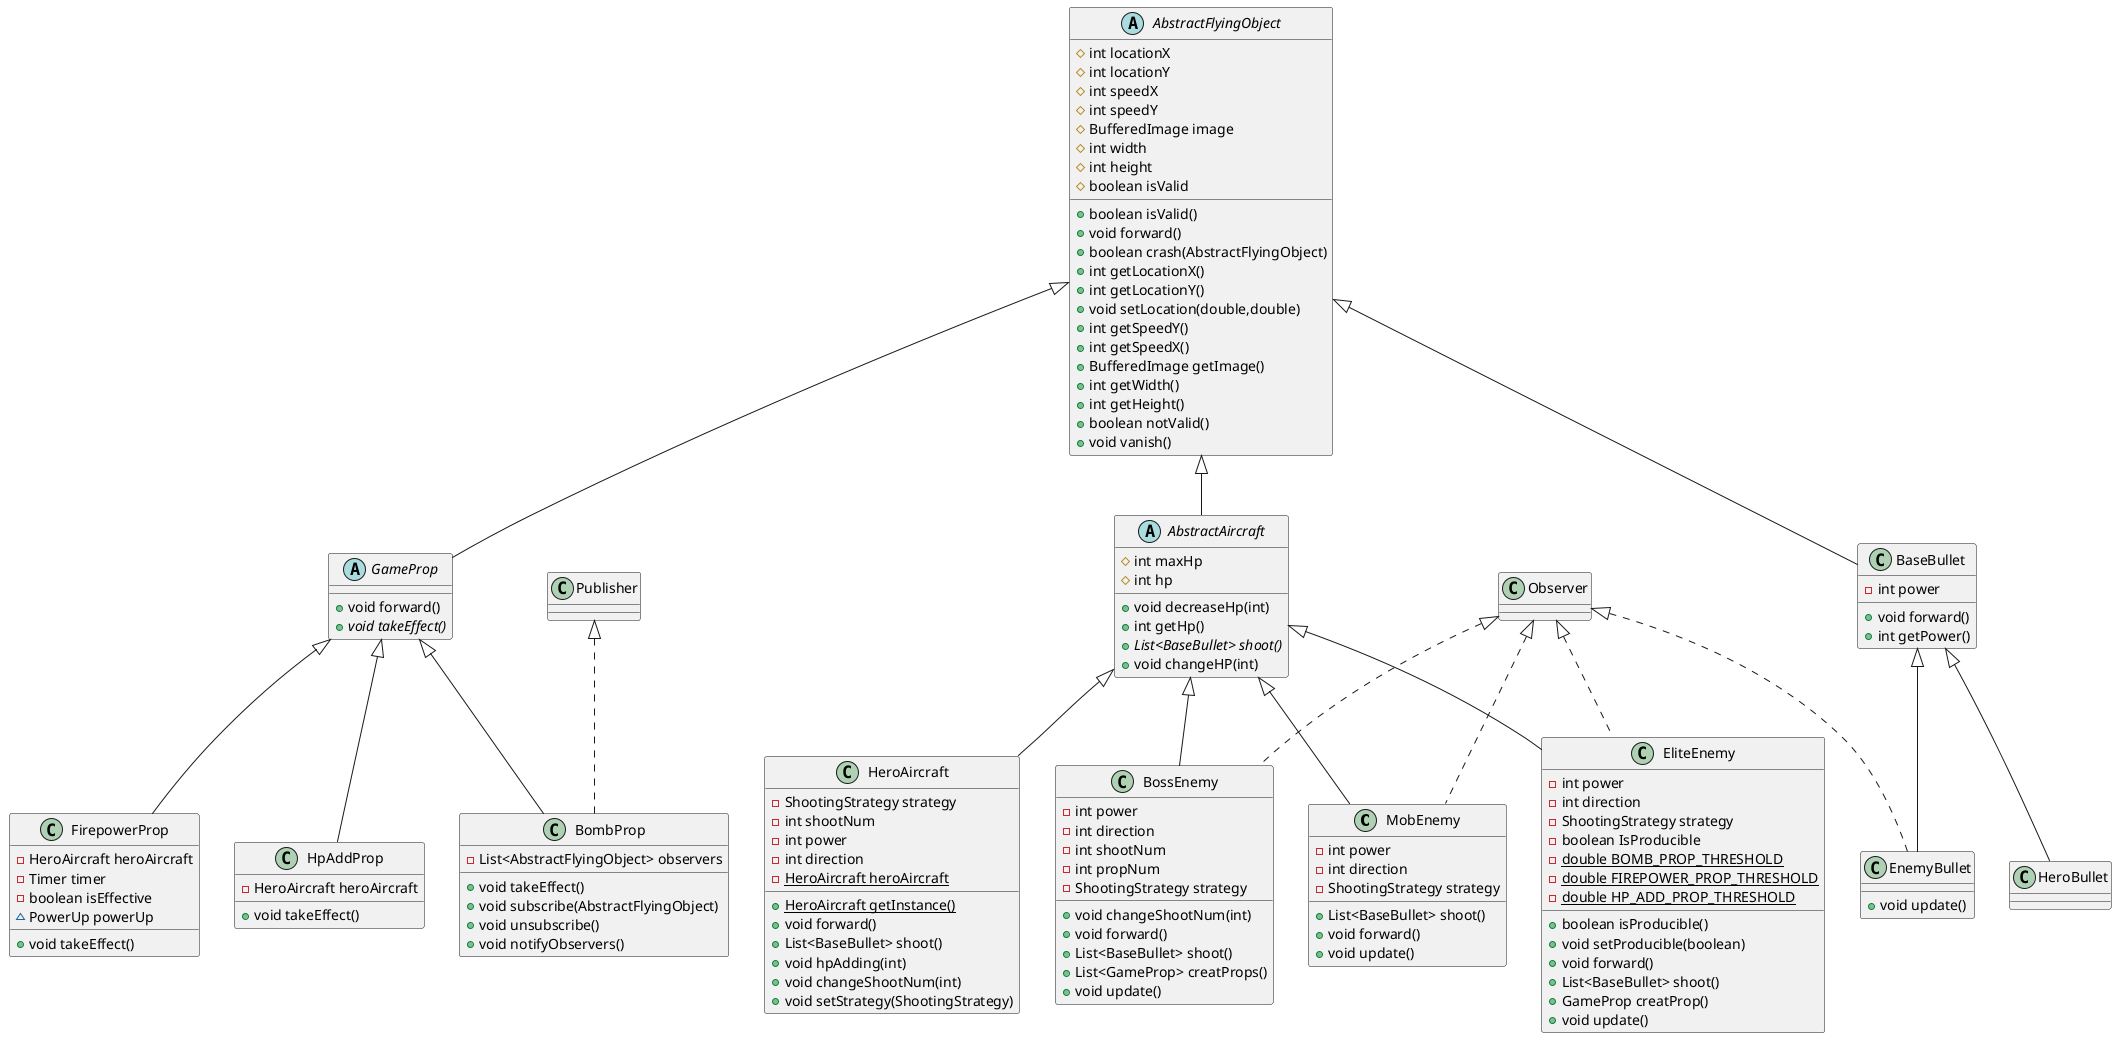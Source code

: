 @startuml
class MobEnemy {
- int power
- int direction
- ShootingStrategy strategy
+ List<BaseBullet> shoot()
+ void forward()
+ void update()
}
class EnemyBullet {
+ void update()
}
class EliteEnemy {
- int power
- int direction
- ShootingStrategy strategy
- boolean IsProducible
- {static} double BOMB_PROP_THRESHOLD
- {static} double FIREPOWER_PROP_THRESHOLD
- {static} double HP_ADD_PROP_THRESHOLD
+ boolean isProducible()
+ void setProducible(boolean)
+ void forward()
+ List<BaseBullet> shoot()
+ GameProp creatProp()
+ void update()
}
abstract class GameProp {
+ void forward()
+ {abstract}void takeEffect()
}
class HeroBullet {
}
class BaseBullet {
- int power
+ void forward()
+ int getPower()
}
class HeroAircraft {
- ShootingStrategy strategy
- int shootNum
- int power
- int direction
- {static} HeroAircraft heroAircraft
+ {static} HeroAircraft getInstance()
+ void forward()
+ List<BaseBullet> shoot()
+ void hpAdding(int)
+ void changeShootNum(int)
+ void setStrategy(ShootingStrategy)
}
class BombProp {
- List<AbstractFlyingObject> observers
+ void takeEffect()
+ void subscribe(AbstractFlyingObject)
+ void unsubscribe()
+ void notifyObservers()
}
abstract class AbstractAircraft {
# int maxHp
# int hp
+ void decreaseHp(int)
+ int getHp()
+ {abstract}List<BaseBullet> shoot()
+ void changeHP(int)
}
class BossEnemy {
- int power
- int direction
- int shootNum
- int propNum
- ShootingStrategy strategy
+ void changeShootNum(int)
+ void forward()
+ List<BaseBullet> shoot()
+ List<GameProp> creatProps()
+ void update()
}
class FirepowerProp {
- HeroAircraft heroAircraft
- Timer timer
- boolean isEffective
~ PowerUp powerUp
+ void takeEffect()
}



abstract class AbstractFlyingObject {
# int locationX
# int locationY
# int speedX
# int speedY
# BufferedImage image
# int width
# int height
# boolean isValid
+ boolean isValid()
+ void forward()
+ boolean crash(AbstractFlyingObject)
+ int getLocationX()
+ int getLocationY()
+ void setLocation(double,double)
+ int getSpeedY()
+ int getSpeedX()
+ BufferedImage getImage()
+ int getWidth()
+ int getHeight()
+ boolean notValid()
+ void vanish()
}
class HpAddProp {
- HeroAircraft heroAircraft
+ void takeEffect()
}


Observer <|.. MobEnemy
AbstractAircraft <|-- MobEnemy
Observer <|.. EnemyBullet
BaseBullet <|-- EnemyBullet
Observer <|.. EliteEnemy
AbstractAircraft <|-- EliteEnemy
AbstractFlyingObject <|-- GameProp
BaseBullet <|-- HeroBullet
AbstractFlyingObject <|-- BaseBullet
AbstractAircraft <|-- HeroAircraft
Publisher <|.. BombProp
GameProp <|-- BombProp
AbstractFlyingObject <|-- AbstractAircraft
Observer <|.. BossEnemy
AbstractAircraft <|-- BossEnemy
GameProp <|-- FirepowerProp

GameProp <|-- HpAddProp
@enduml